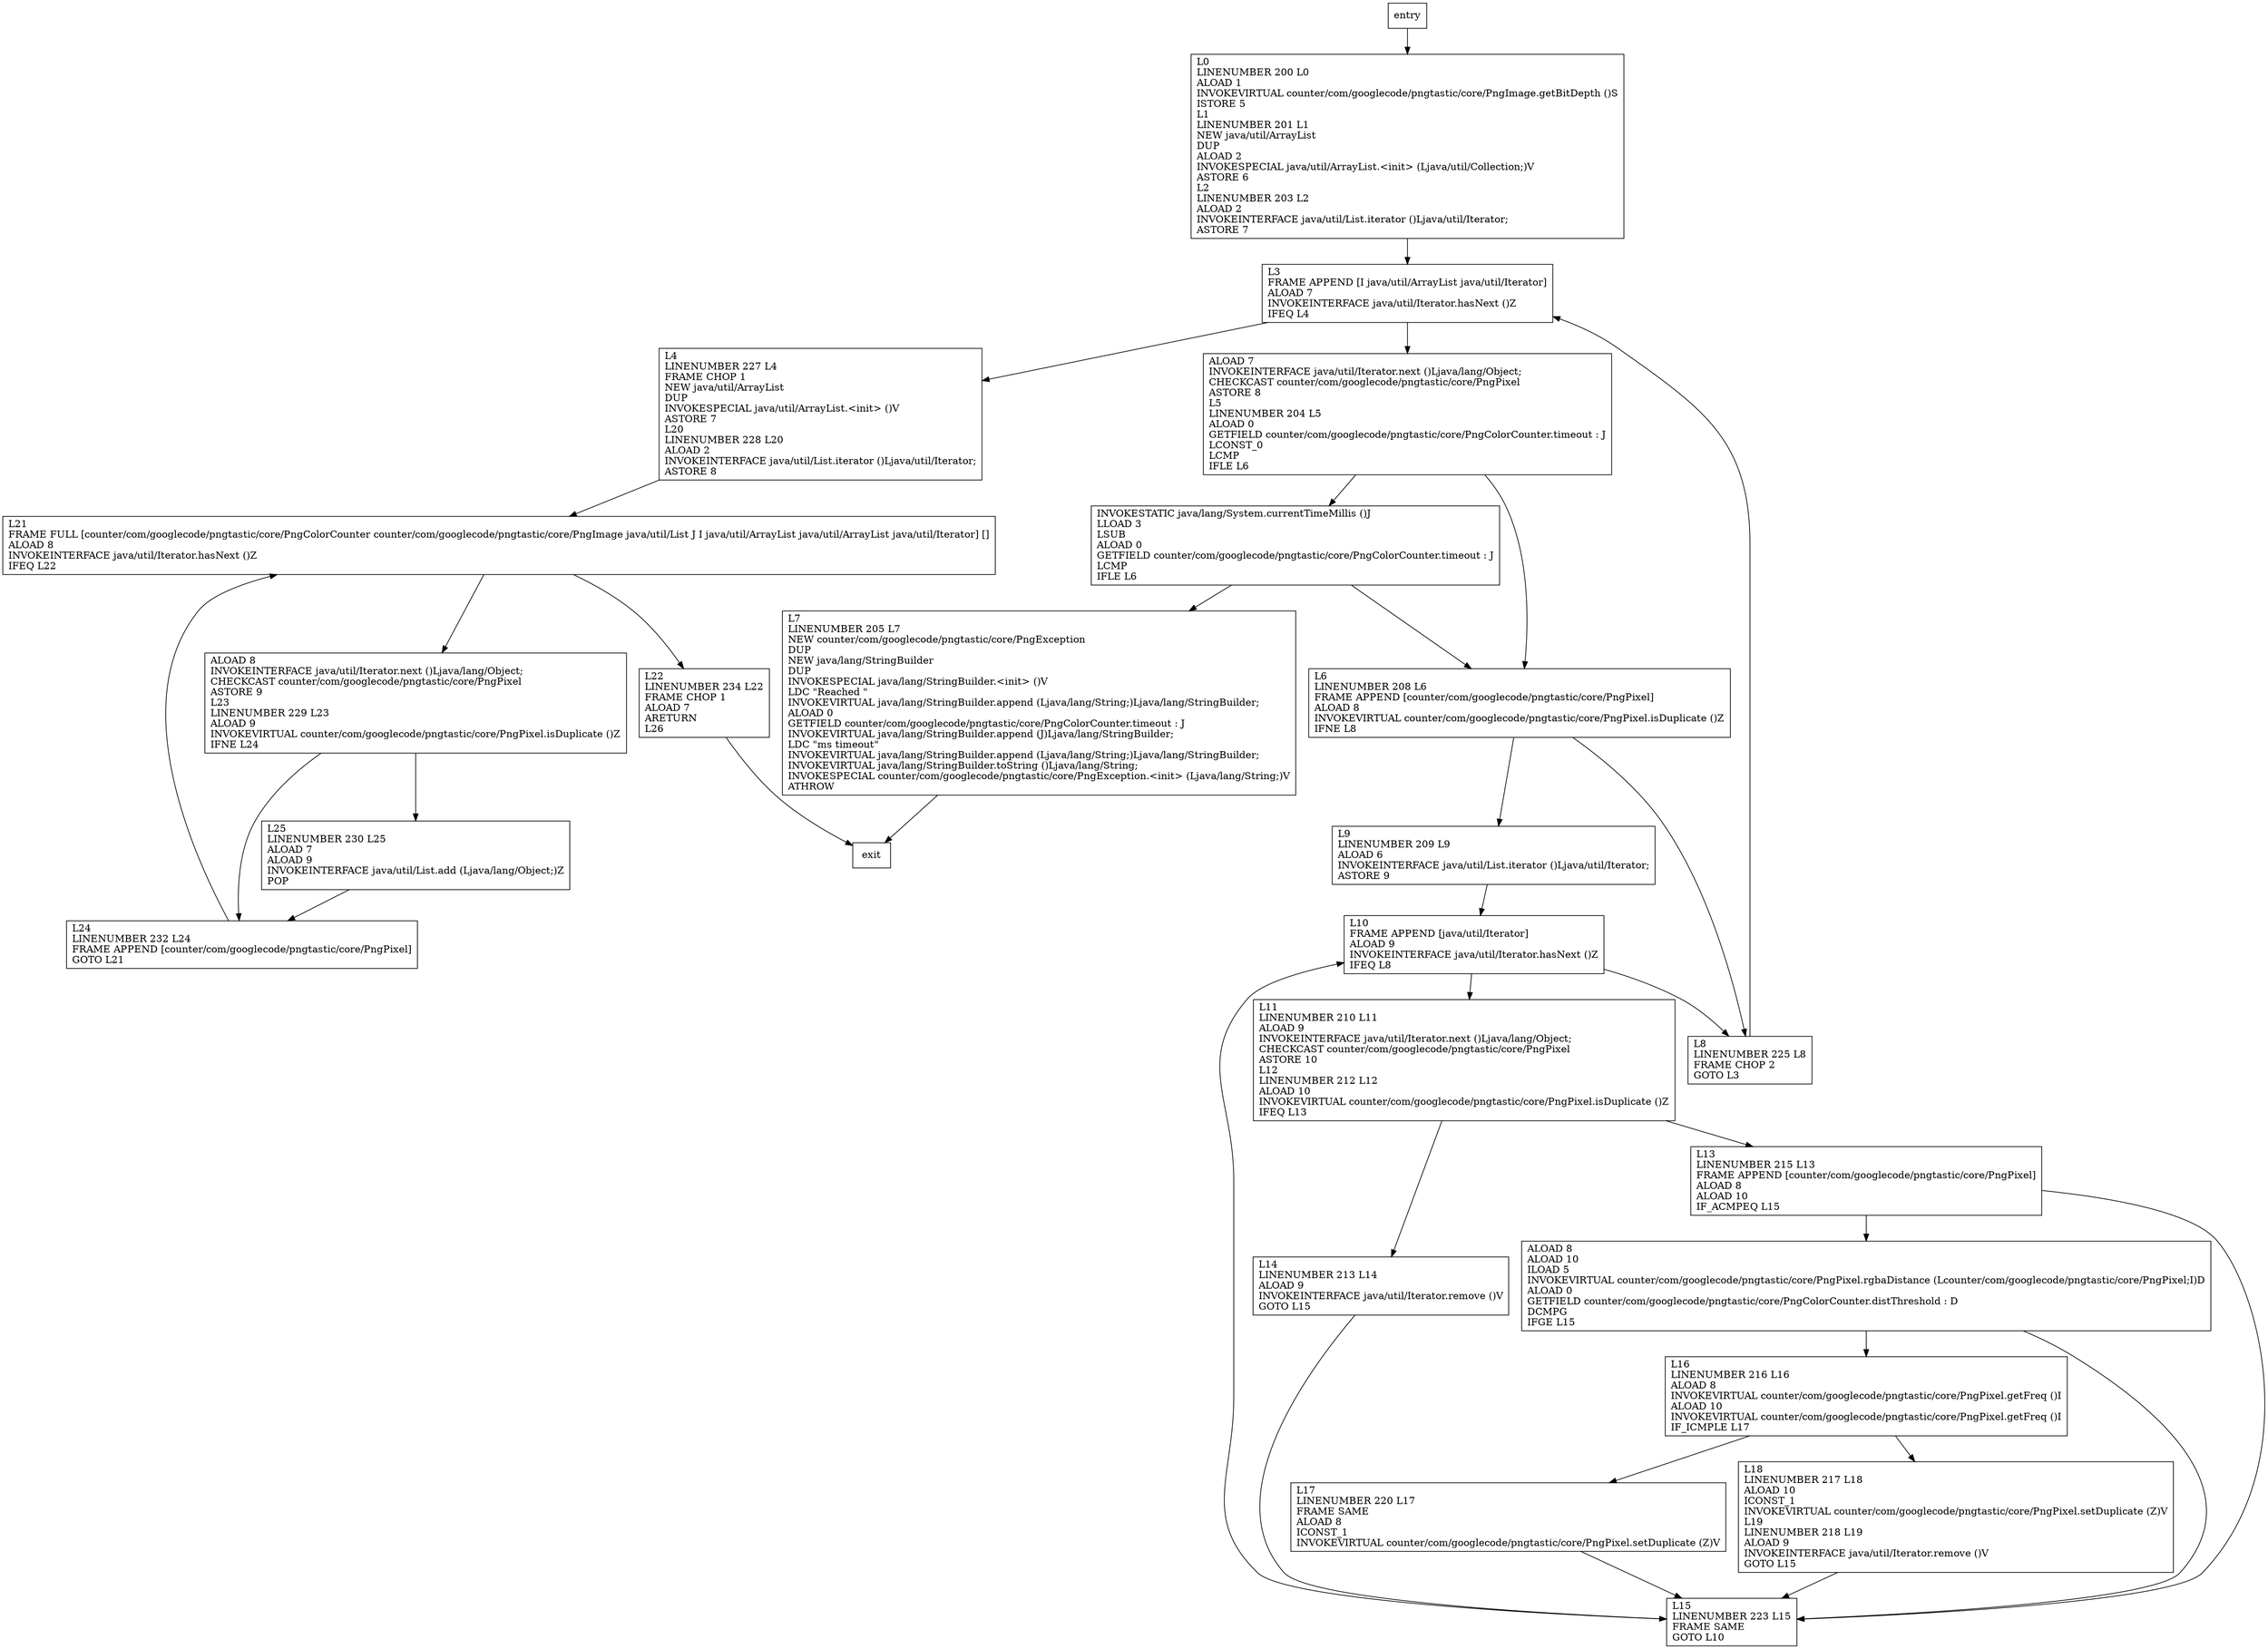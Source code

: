 digraph getMergedColors {
node [shape=record];
771201346 [label="L3\lFRAME APPEND [I java/util/ArrayList java/util/Iterator]\lALOAD 7\lINVOKEINTERFACE java/util/Iterator.hasNext ()Z\lIFEQ L4\l"];
1277694634 [label="L6\lLINENUMBER 208 L6\lFRAME APPEND [counter/com/googlecode/pngtastic/core/PngPixel]\lALOAD 8\lINVOKEVIRTUAL counter/com/googlecode/pngtastic/core/PngPixel.isDuplicate ()Z\lIFNE L8\l"];
1068375753 [label="L9\lLINENUMBER 209 L9\lALOAD 6\lINVOKEINTERFACE java/util/List.iterator ()Ljava/util/Iterator;\lASTORE 9\l"];
2128665553 [label="L4\lLINENUMBER 227 L4\lFRAME CHOP 1\lNEW java/util/ArrayList\lDUP\lINVOKESPECIAL java/util/ArrayList.\<init\> ()V\lASTORE 7\lL20\lLINENUMBER 228 L20\lALOAD 2\lINVOKEINTERFACE java/util/List.iterator ()Ljava/util/Iterator;\lASTORE 8\l"];
1231160694 [label="L24\lLINENUMBER 232 L24\lFRAME APPEND [counter/com/googlecode/pngtastic/core/PngPixel]\lGOTO L21\l"];
345603257 [label="L21\lFRAME FULL [counter/com/googlecode/pngtastic/core/PngColorCounter counter/com/googlecode/pngtastic/core/PngImage java/util/List J I java/util/ArrayList java/util/ArrayList java/util/Iterator] []\lALOAD 8\lINVOKEINTERFACE java/util/Iterator.hasNext ()Z\lIFEQ L22\l"];
1954751748 [label="L11\lLINENUMBER 210 L11\lALOAD 9\lINVOKEINTERFACE java/util/Iterator.next ()Ljava/lang/Object;\lCHECKCAST counter/com/googlecode/pngtastic/core/PngPixel\lASTORE 10\lL12\lLINENUMBER 212 L12\lALOAD 10\lINVOKEVIRTUAL counter/com/googlecode/pngtastic/core/PngPixel.isDuplicate ()Z\lIFEQ L13\l"];
996186365 [label="ALOAD 8\lALOAD 10\lILOAD 5\lINVOKEVIRTUAL counter/com/googlecode/pngtastic/core/PngPixel.rgbaDistance (Lcounter/com/googlecode/pngtastic/core/PngPixel;I)D\lALOAD 0\lGETFIELD counter/com/googlecode/pngtastic/core/PngColorCounter.distThreshold : D\lDCMPG\lIFGE L15\l"];
1560587713 [label="INVOKESTATIC java/lang/System.currentTimeMillis ()J\lLLOAD 3\lLSUB\lALOAD 0\lGETFIELD counter/com/googlecode/pngtastic/core/PngColorCounter.timeout : J\lLCMP\lIFLE L6\l"];
1431590087 [label="L13\lLINENUMBER 215 L13\lFRAME APPEND [counter/com/googlecode/pngtastic/core/PngPixel]\lALOAD 8\lALOAD 10\lIF_ACMPEQ L15\l"];
1453734952 [label="L15\lLINENUMBER 223 L15\lFRAME SAME\lGOTO L10\l"];
721534548 [label="L18\lLINENUMBER 217 L18\lALOAD 10\lICONST_1\lINVOKEVIRTUAL counter/com/googlecode/pngtastic/core/PngPixel.setDuplicate (Z)V\lL19\lLINENUMBER 218 L19\lALOAD 9\lINVOKEINTERFACE java/util/Iterator.remove ()V\lGOTO L15\l"];
806630651 [label="L22\lLINENUMBER 234 L22\lFRAME CHOP 1\lALOAD 7\lARETURN\lL26\l"];
879654573 [label="L7\lLINENUMBER 205 L7\lNEW counter/com/googlecode/pngtastic/core/PngException\lDUP\lNEW java/lang/StringBuilder\lDUP\lINVOKESPECIAL java/lang/StringBuilder.\<init\> ()V\lLDC \"Reached \"\lINVOKEVIRTUAL java/lang/StringBuilder.append (Ljava/lang/String;)Ljava/lang/StringBuilder;\lALOAD 0\lGETFIELD counter/com/googlecode/pngtastic/core/PngColorCounter.timeout : J\lINVOKEVIRTUAL java/lang/StringBuilder.append (J)Ljava/lang/StringBuilder;\lLDC \"ms timeout\"\lINVOKEVIRTUAL java/lang/StringBuilder.append (Ljava/lang/String;)Ljava/lang/StringBuilder;\lINVOKEVIRTUAL java/lang/StringBuilder.toString ()Ljava/lang/String;\lINVOKESPECIAL counter/com/googlecode/pngtastic/core/PngException.\<init\> (Ljava/lang/String;)V\lATHROW\l"];
857728724 [label="L10\lFRAME APPEND [java/util/Iterator]\lALOAD 9\lINVOKEINTERFACE java/util/Iterator.hasNext ()Z\lIFEQ L8\l"];
373415859 [label="L25\lLINENUMBER 230 L25\lALOAD 7\lALOAD 9\lINVOKEINTERFACE java/util/List.add (Ljava/lang/Object;)Z\lPOP\l"];
1880183745 [label="ALOAD 8\lINVOKEINTERFACE java/util/Iterator.next ()Ljava/lang/Object;\lCHECKCAST counter/com/googlecode/pngtastic/core/PngPixel\lASTORE 9\lL23\lLINENUMBER 229 L23\lALOAD 9\lINVOKEVIRTUAL counter/com/googlecode/pngtastic/core/PngPixel.isDuplicate ()Z\lIFNE L24\l"];
1277271172 [label="L17\lLINENUMBER 220 L17\lFRAME SAME\lALOAD 8\lICONST_1\lINVOKEVIRTUAL counter/com/googlecode/pngtastic/core/PngPixel.setDuplicate (Z)V\l"];
1734514802 [label="ALOAD 7\lINVOKEINTERFACE java/util/Iterator.next ()Ljava/lang/Object;\lCHECKCAST counter/com/googlecode/pngtastic/core/PngPixel\lASTORE 8\lL5\lLINENUMBER 204 L5\lALOAD 0\lGETFIELD counter/com/googlecode/pngtastic/core/PngColorCounter.timeout : J\lLCONST_0\lLCMP\lIFLE L6\l"];
440615154 [label="L14\lLINENUMBER 213 L14\lALOAD 9\lINVOKEINTERFACE java/util/Iterator.remove ()V\lGOTO L15\l"];
1290076474 [label="L16\lLINENUMBER 216 L16\lALOAD 8\lINVOKEVIRTUAL counter/com/googlecode/pngtastic/core/PngPixel.getFreq ()I\lALOAD 10\lINVOKEVIRTUAL counter/com/googlecode/pngtastic/core/PngPixel.getFreq ()I\lIF_ICMPLE L17\l"];
1203558746 [label="L8\lLINENUMBER 225 L8\lFRAME CHOP 2\lGOTO L3\l"];
401978682 [label="L0\lLINENUMBER 200 L0\lALOAD 1\lINVOKEVIRTUAL counter/com/googlecode/pngtastic/core/PngImage.getBitDepth ()S\lISTORE 5\lL1\lLINENUMBER 201 L1\lNEW java/util/ArrayList\lDUP\lALOAD 2\lINVOKESPECIAL java/util/ArrayList.\<init\> (Ljava/util/Collection;)V\lASTORE 6\lL2\lLINENUMBER 203 L2\lALOAD 2\lINVOKEINTERFACE java/util/List.iterator ()Ljava/util/Iterator;\lASTORE 7\l"];
entry;
exit;
771201346 -> 2128665553;
771201346 -> 1734514802;
1277694634 -> 1068375753;
1277694634 -> 1203558746;
2128665553 -> 345603257;
1231160694 -> 345603257;
345603257 -> 806630651;
345603257 -> 1880183745;
1954751748 -> 1431590087;
1954751748 -> 440615154;
996186365 -> 1290076474;
996186365 -> 1453734952;
1560587713 -> 1277694634;
1560587713 -> 879654573;
1453734952 -> 857728724;
721534548 -> 1453734952;
806630651 -> exit;
1880183745 -> 1231160694;
1880183745 -> 373415859;
440615154 -> 1453734952;
1290076474 -> 1277271172;
1290076474 -> 721534548;
401978682 -> 771201346;
1068375753 -> 857728724;
1431590087 -> 996186365;
1431590087 -> 1453734952;
entry -> 401978682;
879654573 -> exit;
857728724 -> 1954751748;
857728724 -> 1203558746;
373415859 -> 1231160694;
1277271172 -> 1453734952;
1734514802 -> 1277694634;
1734514802 -> 1560587713;
1203558746 -> 771201346;
}

